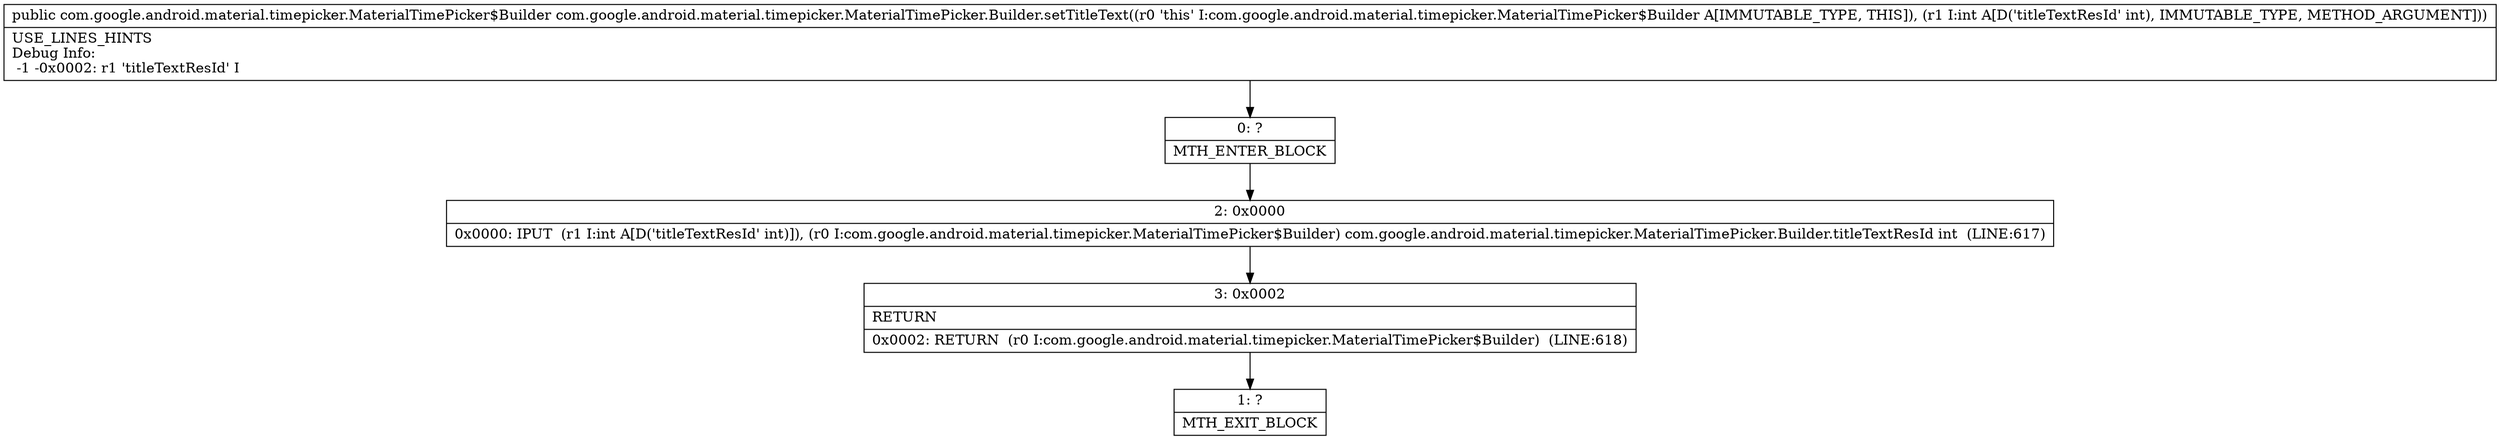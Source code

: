 digraph "CFG forcom.google.android.material.timepicker.MaterialTimePicker.Builder.setTitleText(I)Lcom\/google\/android\/material\/timepicker\/MaterialTimePicker$Builder;" {
Node_0 [shape=record,label="{0\:\ ?|MTH_ENTER_BLOCK\l}"];
Node_2 [shape=record,label="{2\:\ 0x0000|0x0000: IPUT  (r1 I:int A[D('titleTextResId' int)]), (r0 I:com.google.android.material.timepicker.MaterialTimePicker$Builder) com.google.android.material.timepicker.MaterialTimePicker.Builder.titleTextResId int  (LINE:617)\l}"];
Node_3 [shape=record,label="{3\:\ 0x0002|RETURN\l|0x0002: RETURN  (r0 I:com.google.android.material.timepicker.MaterialTimePicker$Builder)  (LINE:618)\l}"];
Node_1 [shape=record,label="{1\:\ ?|MTH_EXIT_BLOCK\l}"];
MethodNode[shape=record,label="{public com.google.android.material.timepicker.MaterialTimePicker$Builder com.google.android.material.timepicker.MaterialTimePicker.Builder.setTitleText((r0 'this' I:com.google.android.material.timepicker.MaterialTimePicker$Builder A[IMMUTABLE_TYPE, THIS]), (r1 I:int A[D('titleTextResId' int), IMMUTABLE_TYPE, METHOD_ARGUMENT]))  | USE_LINES_HINTS\lDebug Info:\l  \-1 \-0x0002: r1 'titleTextResId' I\l}"];
MethodNode -> Node_0;Node_0 -> Node_2;
Node_2 -> Node_3;
Node_3 -> Node_1;
}

